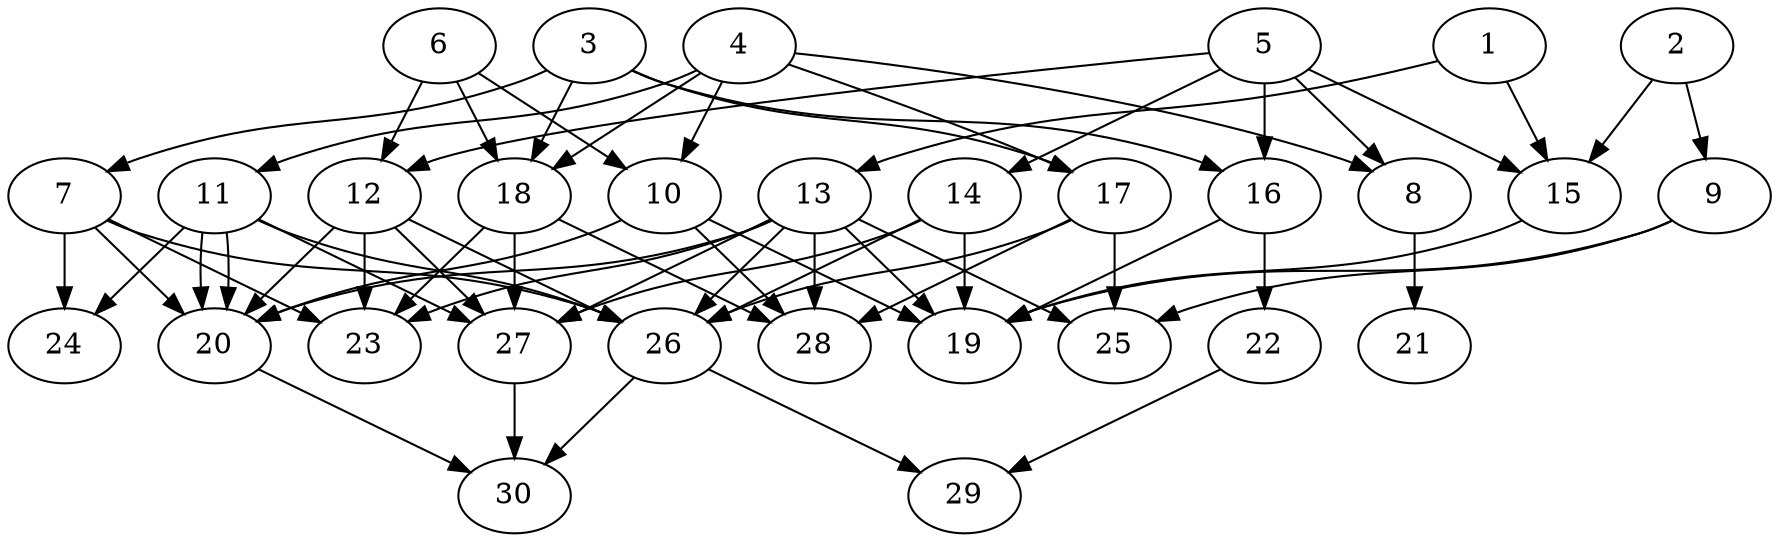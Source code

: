 // DAG automatically generated by daggen at Thu Oct  3 14:04:18 2019
// ./daggen --dot -n 30 --ccr 0.5 --fat 0.7 --regular 0.5 --density 0.5 --mindata 5242880 --maxdata 52428800 
digraph G {
  1 [size="53622784", alpha="0.08", expect_size="26811392"] 
  1 -> 13 [size ="26811392"]
  1 -> 15 [size ="26811392"]
  2 [size="104349696", alpha="0.03", expect_size="52174848"] 
  2 -> 9 [size ="52174848"]
  2 -> 15 [size ="52174848"]
  3 [size="69992448", alpha="0.08", expect_size="34996224"] 
  3 -> 7 [size ="34996224"]
  3 -> 16 [size ="34996224"]
  3 -> 17 [size ="34996224"]
  3 -> 18 [size ="34996224"]
  4 [size="44091392", alpha="0.13", expect_size="22045696"] 
  4 -> 8 [size ="22045696"]
  4 -> 10 [size ="22045696"]
  4 -> 11 [size ="22045696"]
  4 -> 17 [size ="22045696"]
  4 -> 18 [size ="22045696"]
  5 [size="44673024", alpha="0.15", expect_size="22336512"] 
  5 -> 8 [size ="22336512"]
  5 -> 12 [size ="22336512"]
  5 -> 14 [size ="22336512"]
  5 -> 15 [size ="22336512"]
  5 -> 16 [size ="22336512"]
  6 [size="55283712", alpha="0.10", expect_size="27641856"] 
  6 -> 10 [size ="27641856"]
  6 -> 12 [size ="27641856"]
  6 -> 18 [size ="27641856"]
  7 [size="41009152", alpha="0.11", expect_size="20504576"] 
  7 -> 20 [size ="20504576"]
  7 -> 23 [size ="20504576"]
  7 -> 24 [size ="20504576"]
  7 -> 26 [size ="20504576"]
  8 [size="69830656", alpha="0.11", expect_size="34915328"] 
  8 -> 21 [size ="34915328"]
  9 [size="98398208", alpha="0.19", expect_size="49199104"] 
  9 -> 19 [size ="49199104"]
  9 -> 25 [size ="49199104"]
  10 [size="15448064", alpha="0.10", expect_size="7724032"] 
  10 -> 19 [size ="7724032"]
  10 -> 20 [size ="7724032"]
  10 -> 28 [size ="7724032"]
  11 [size="18984960", alpha="0.17", expect_size="9492480"] 
  11 -> 20 [size ="9492480"]
  11 -> 20 [size ="9492480"]
  11 -> 24 [size ="9492480"]
  11 -> 26 [size ="9492480"]
  11 -> 27 [size ="9492480"]
  12 [size="57434112", alpha="0.17", expect_size="28717056"] 
  12 -> 20 [size ="28717056"]
  12 -> 23 [size ="28717056"]
  12 -> 26 [size ="28717056"]
  12 -> 27 [size ="28717056"]
  13 [size="72941568", alpha="0.14", expect_size="36470784"] 
  13 -> 19 [size ="36470784"]
  13 -> 20 [size ="36470784"]
  13 -> 23 [size ="36470784"]
  13 -> 25 [size ="36470784"]
  13 -> 26 [size ="36470784"]
  13 -> 27 [size ="36470784"]
  13 -> 28 [size ="36470784"]
  14 [size="14030848", alpha="0.18", expect_size="7015424"] 
  14 -> 19 [size ="7015424"]
  14 -> 26 [size ="7015424"]
  14 -> 27 [size ="7015424"]
  15 [size="74833920", alpha="0.04", expect_size="37416960"] 
  15 -> 19 [size ="37416960"]
  16 [size="52584448", alpha="0.06", expect_size="26292224"] 
  16 -> 19 [size ="26292224"]
  16 -> 22 [size ="26292224"]
  17 [size="102000640", alpha="0.14", expect_size="51000320"] 
  17 -> 25 [size ="51000320"]
  17 -> 26 [size ="51000320"]
  17 -> 28 [size ="51000320"]
  18 [size="58128384", alpha="0.17", expect_size="29064192"] 
  18 -> 23 [size ="29064192"]
  18 -> 27 [size ="29064192"]
  18 -> 28 [size ="29064192"]
  19 [size="13664256", alpha="0.11", expect_size="6832128"] 
  20 [size="101523456", alpha="0.00", expect_size="50761728"] 
  20 -> 30 [size ="50761728"]
  21 [size="54302720", alpha="0.19", expect_size="27151360"] 
  22 [size="41900032", alpha="0.17", expect_size="20950016"] 
  22 -> 29 [size ="20950016"]
  23 [size="29829120", alpha="0.08", expect_size="14914560"] 
  24 [size="93812736", alpha="0.06", expect_size="46906368"] 
  25 [size="86634496", alpha="0.11", expect_size="43317248"] 
  26 [size="104093696", alpha="0.06", expect_size="52046848"] 
  26 -> 29 [size ="52046848"]
  26 -> 30 [size ="52046848"]
  27 [size="37799936", alpha="0.07", expect_size="18899968"] 
  27 -> 30 [size ="18899968"]
  28 [size="102569984", alpha="0.01", expect_size="51284992"] 
  29 [size="90394624", alpha="0.13", expect_size="45197312"] 
  30 [size="48846848", alpha="0.06", expect_size="24423424"] 
}
